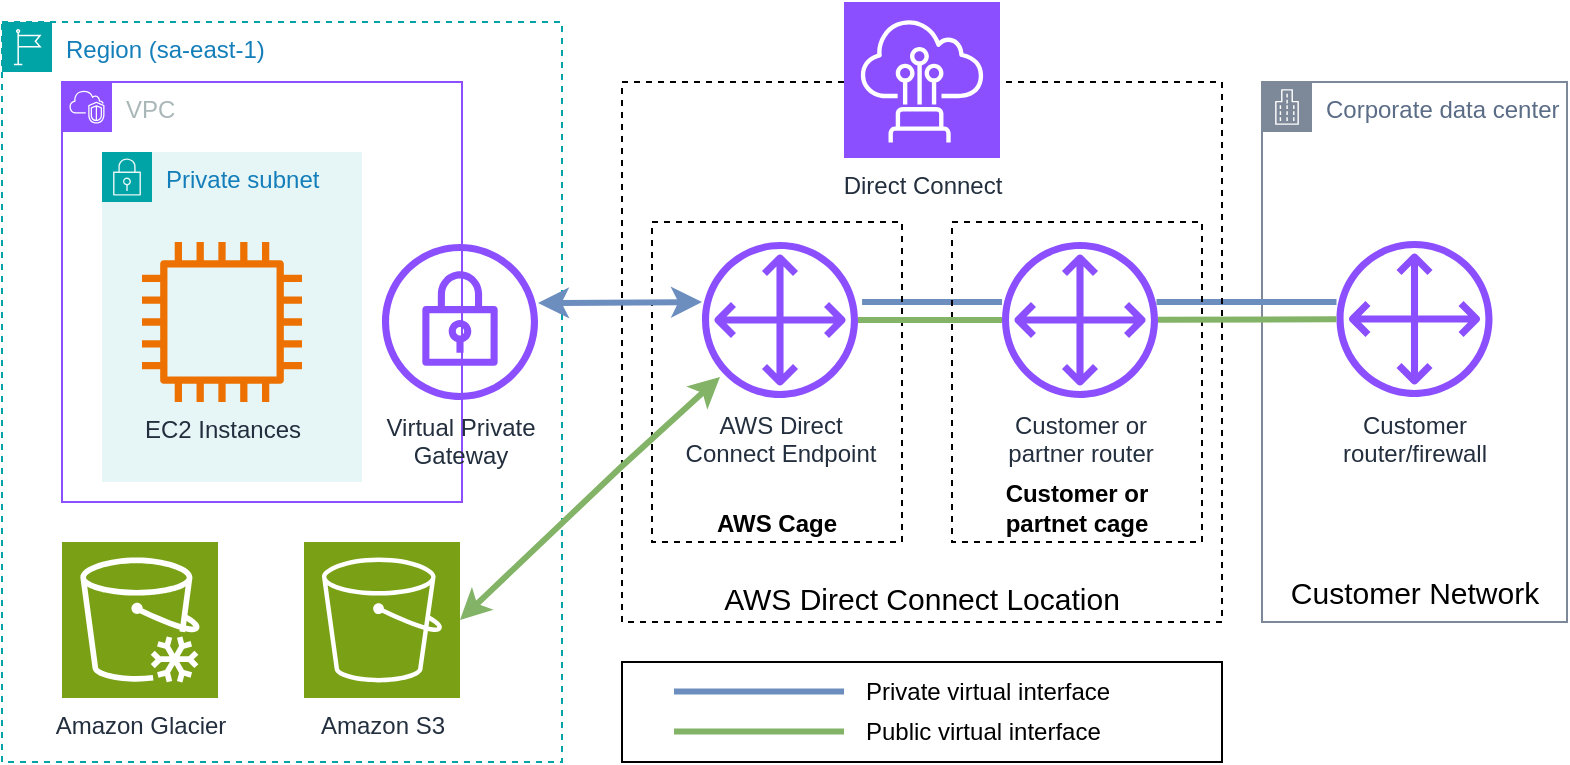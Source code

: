 <mxfile version="26.0.4">
  <diagram name="Page-1" id="XhNmkRfVN61GfBsGaXkP">
    <mxGraphModel dx="1006" dy="998" grid="1" gridSize="10" guides="1" tooltips="1" connect="1" arrows="1" fold="1" page="1" pageScale="1" pageWidth="850" pageHeight="1100" math="0" shadow="0">
      <root>
        <mxCell id="0" />
        <mxCell id="1" parent="0" />
        <mxCell id="9utkYaS9pg7W4f2NSXvA-34" value="Corporate data center" style="points=[[0,0],[0.25,0],[0.5,0],[0.75,0],[1,0],[1,0.25],[1,0.5],[1,0.75],[1,1],[0.75,1],[0.5,1],[0.25,1],[0,1],[0,0.75],[0,0.5],[0,0.25]];outlineConnect=0;gradientColor=none;html=1;whiteSpace=wrap;fontSize=12;fontStyle=0;container=1;pointerEvents=0;collapsible=0;recursiveResize=0;shape=mxgraph.aws4.group;grIcon=mxgraph.aws4.group_corporate_data_center;strokeColor=#7D8998;fillColor=none;verticalAlign=top;align=left;spacingLeft=30;fontColor=#5A6C86;dashed=0;" vertex="1" parent="1">
          <mxGeometry x="664" y="330" width="152.5" height="270" as="geometry" />
        </mxCell>
        <mxCell id="9utkYaS9pg7W4f2NSXvA-35" value="Customer&lt;div&gt;router/firewall&lt;/div&gt;" style="sketch=0;outlineConnect=0;fontColor=#232F3E;gradientColor=none;fillColor=#8C4FFF;strokeColor=none;dashed=0;verticalLabelPosition=bottom;verticalAlign=top;align=center;html=1;fontSize=12;fontStyle=0;aspect=fixed;pointerEvents=1;shape=mxgraph.aws4.customer_gateway;" vertex="1" parent="9utkYaS9pg7W4f2NSXvA-34">
          <mxGeometry x="37.25" y="79.5" width="78" height="78" as="geometry" />
        </mxCell>
        <mxCell id="9utkYaS9pg7W4f2NSXvA-36" value="Customer Network" style="text;html=1;align=center;verticalAlign=middle;resizable=0;points=[];autosize=1;strokeColor=none;fillColor=none;fontSize=15;" vertex="1" parent="9utkYaS9pg7W4f2NSXvA-34">
          <mxGeometry x="1.25" y="240" width="150" height="30" as="geometry" />
        </mxCell>
        <mxCell id="9utkYaS9pg7W4f2NSXvA-38" value="" style="endArrow=none;html=1;rounded=0;strokeWidth=3;fillColor=#dae8fc;strokeColor=#6c8ebf;exitX=1.026;exitY=0.385;exitDx=0;exitDy=0;exitPerimeter=0;" edge="1" parent="9utkYaS9pg7W4f2NSXvA-34">
          <mxGeometry width="50" height="50" relative="1" as="geometry">
            <mxPoint x="-52.75" y="110" as="sourcePoint" />
            <mxPoint x="37.25" y="110" as="targetPoint" />
          </mxGeometry>
        </mxCell>
        <mxCell id="9utkYaS9pg7W4f2NSXvA-1" value="VPC" style="points=[[0,0],[0.25,0],[0.5,0],[0.75,0],[1,0],[1,0.25],[1,0.5],[1,0.75],[1,1],[0.75,1],[0.5,1],[0.25,1],[0,1],[0,0.75],[0,0.5],[0,0.25]];outlineConnect=0;gradientColor=none;html=1;whiteSpace=wrap;fontSize=12;fontStyle=0;container=1;pointerEvents=0;collapsible=0;recursiveResize=0;shape=mxgraph.aws4.group;grIcon=mxgraph.aws4.group_vpc2;strokeColor=#8C4FFF;fillColor=none;verticalAlign=top;align=left;spacingLeft=30;fontColor=#AAB7B8;dashed=0;" vertex="1" parent="1">
          <mxGeometry x="64" y="330" width="200" height="210" as="geometry" />
        </mxCell>
        <mxCell id="9utkYaS9pg7W4f2NSXvA-7" value="Private subnet" style="points=[[0,0],[0.25,0],[0.5,0],[0.75,0],[1,0],[1,0.25],[1,0.5],[1,0.75],[1,1],[0.75,1],[0.5,1],[0.25,1],[0,1],[0,0.75],[0,0.5],[0,0.25]];outlineConnect=0;gradientColor=none;html=1;whiteSpace=wrap;fontSize=12;fontStyle=0;container=1;pointerEvents=0;collapsible=0;recursiveResize=0;shape=mxgraph.aws4.group;grIcon=mxgraph.aws4.group_security_group;grStroke=0;strokeColor=#00A4A6;fillColor=#E6F6F7;verticalAlign=top;align=left;spacingLeft=30;fontColor=#147EBA;dashed=0;" vertex="1" parent="9utkYaS9pg7W4f2NSXvA-1">
          <mxGeometry x="20" y="35" width="130" height="165" as="geometry" />
        </mxCell>
        <mxCell id="9utkYaS9pg7W4f2NSXvA-13" value="Region (sa-east-1)" style="points=[[0,0],[0.25,0],[0.5,0],[0.75,0],[1,0],[1,0.25],[1,0.5],[1,0.75],[1,1],[0.75,1],[0.5,1],[0.25,1],[0,1],[0,0.75],[0,0.5],[0,0.25]];outlineConnect=0;gradientColor=none;html=1;whiteSpace=wrap;fontSize=12;fontStyle=0;container=1;pointerEvents=0;collapsible=0;recursiveResize=0;shape=mxgraph.aws4.group;grIcon=mxgraph.aws4.group_region;strokeColor=#00A4A6;fillColor=none;verticalAlign=top;align=left;spacingLeft=30;fontColor=#147EBA;dashed=1;" vertex="1" parent="1">
          <mxGeometry x="34" y="300" width="280" height="370" as="geometry" />
        </mxCell>
        <mxCell id="9utkYaS9pg7W4f2NSXvA-14" value="Virtual Private&lt;div&gt;Gateway&lt;/div&gt;" style="sketch=0;outlineConnect=0;fontColor=#232F3E;gradientColor=none;fillColor=#8C4FFF;strokeColor=none;dashed=0;verticalLabelPosition=bottom;verticalAlign=top;align=center;html=1;fontSize=12;fontStyle=0;aspect=fixed;pointerEvents=1;shape=mxgraph.aws4.vpn_gateway;" vertex="1" parent="9utkYaS9pg7W4f2NSXvA-13">
          <mxGeometry x="190" y="111" width="78" height="78" as="geometry" />
        </mxCell>
        <mxCell id="9utkYaS9pg7W4f2NSXvA-15" value="Amazon Glacier" style="sketch=0;points=[[0,0,0],[0.25,0,0],[0.5,0,0],[0.75,0,0],[1,0,0],[0,1,0],[0.25,1,0],[0.5,1,0],[0.75,1,0],[1,1,0],[0,0.25,0],[0,0.5,0],[0,0.75,0],[1,0.25,0],[1,0.5,0],[1,0.75,0]];outlineConnect=0;fontColor=#232F3E;fillColor=#7AA116;strokeColor=#ffffff;dashed=0;verticalLabelPosition=bottom;verticalAlign=top;align=center;html=1;fontSize=12;fontStyle=0;aspect=fixed;shape=mxgraph.aws4.resourceIcon;resIcon=mxgraph.aws4.glacier;" vertex="1" parent="9utkYaS9pg7W4f2NSXvA-13">
          <mxGeometry x="30" y="260" width="78" height="78" as="geometry" />
        </mxCell>
        <mxCell id="9utkYaS9pg7W4f2NSXvA-16" value="Amazon S3" style="sketch=0;points=[[0,0,0],[0.25,0,0],[0.5,0,0],[0.75,0,0],[1,0,0],[0,1,0],[0.25,1,0],[0.5,1,0],[0.75,1,0],[1,1,0],[0,0.25,0],[0,0.5,0],[0,0.75,0],[1,0.25,0],[1,0.5,0],[1,0.75,0]];outlineConnect=0;fontColor=#232F3E;fillColor=#7AA116;strokeColor=#ffffff;dashed=0;verticalLabelPosition=bottom;verticalAlign=top;align=center;html=1;fontSize=12;fontStyle=0;aspect=fixed;shape=mxgraph.aws4.resourceIcon;resIcon=mxgraph.aws4.s3;" vertex="1" parent="9utkYaS9pg7W4f2NSXvA-13">
          <mxGeometry x="151" y="260" width="78" height="78" as="geometry" />
        </mxCell>
        <mxCell id="9utkYaS9pg7W4f2NSXvA-9" value="EC2 Instances" style="sketch=0;outlineConnect=0;fontColor=#232F3E;gradientColor=none;fillColor=#ED7100;strokeColor=none;dashed=0;verticalLabelPosition=bottom;verticalAlign=top;align=center;html=1;fontSize=12;fontStyle=0;aspect=fixed;pointerEvents=1;shape=mxgraph.aws4.instance2;direction=south;" vertex="1" parent="9utkYaS9pg7W4f2NSXvA-13">
          <mxGeometry x="70" y="110" width="80" height="80" as="geometry" />
        </mxCell>
        <mxCell id="9utkYaS9pg7W4f2NSXvA-17" value="AWS Direct Connect Location" style="rounded=0;whiteSpace=wrap;html=1;dashed=1;fillColor=none;verticalAlign=bottom;fontSize=15;" vertex="1" parent="1">
          <mxGeometry x="344" y="330" width="300" height="270" as="geometry" />
        </mxCell>
        <mxCell id="9utkYaS9pg7W4f2NSXvA-18" value="" style="rounded=0;whiteSpace=wrap;html=1;" vertex="1" parent="1">
          <mxGeometry x="344" y="620" width="300" height="50" as="geometry" />
        </mxCell>
        <mxCell id="9utkYaS9pg7W4f2NSXvA-19" value="Private virtual interface" style="text;html=1;align=left;verticalAlign=middle;resizable=0;points=[];autosize=1;strokeColor=none;fillColor=none;" vertex="1" parent="1">
          <mxGeometry x="464" y="620" width="150" height="30" as="geometry" />
        </mxCell>
        <mxCell id="9utkYaS9pg7W4f2NSXvA-20" value="Public virtual interface" style="text;html=1;align=left;verticalAlign=middle;resizable=0;points=[];autosize=1;strokeColor=none;fillColor=none;" vertex="1" parent="1">
          <mxGeometry x="464" y="640" width="140" height="30" as="geometry" />
        </mxCell>
        <mxCell id="9utkYaS9pg7W4f2NSXvA-21" value="" style="endArrow=none;html=1;rounded=0;strokeWidth=3;fillColor=#dae8fc;strokeColor=#6c8ebf;entryX=0;entryY=0.385;entryDx=0;entryDy=0;entryPerimeter=0;exitX=1.026;exitY=0.385;exitDx=0;exitDy=0;exitPerimeter=0;" edge="1" parent="1" source="9utkYaS9pg7W4f2NSXvA-24" target="9utkYaS9pg7W4f2NSXvA-26">
          <mxGeometry width="50" height="50" relative="1" as="geometry">
            <mxPoint x="455" y="440" as="sourcePoint" />
            <mxPoint x="540" y="440" as="targetPoint" />
          </mxGeometry>
        </mxCell>
        <mxCell id="9utkYaS9pg7W4f2NSXvA-22" value="" style="endArrow=none;html=1;rounded=0;strokeWidth=3;fillColor=#d5e8d4;strokeColor=#82b366;" edge="1" parent="1">
          <mxGeometry width="50" height="50" relative="1" as="geometry">
            <mxPoint x="370" y="654.76" as="sourcePoint" />
            <mxPoint x="455" y="654.76" as="targetPoint" />
          </mxGeometry>
        </mxCell>
        <mxCell id="9utkYaS9pg7W4f2NSXvA-23" value="AWS Cage" style="rounded=0;whiteSpace=wrap;html=1;dashed=1;fillColor=none;verticalAlign=bottom;fontStyle=1" vertex="1" parent="1">
          <mxGeometry x="359" y="400" width="125" height="160" as="geometry" />
        </mxCell>
        <mxCell id="9utkYaS9pg7W4f2NSXvA-24" value="AWS Direct&lt;div&gt;Connect Endpoint&lt;/div&gt;" style="sketch=0;outlineConnect=0;fontColor=#232F3E;gradientColor=none;fillColor=#8C4FFF;strokeColor=none;dashed=0;verticalLabelPosition=bottom;verticalAlign=top;align=center;html=1;fontSize=12;fontStyle=0;aspect=fixed;pointerEvents=1;shape=mxgraph.aws4.customer_gateway;" vertex="1" parent="1">
          <mxGeometry x="384" y="410" width="78" height="78" as="geometry" />
        </mxCell>
        <mxCell id="9utkYaS9pg7W4f2NSXvA-25" value="Customer or&lt;div&gt;partnet cage&lt;/div&gt;" style="rounded=0;whiteSpace=wrap;html=1;dashed=1;fillColor=none;verticalAlign=bottom;fontStyle=1" vertex="1" parent="1">
          <mxGeometry x="509" y="400" width="125" height="160" as="geometry" />
        </mxCell>
        <mxCell id="9utkYaS9pg7W4f2NSXvA-26" value="Customer or&lt;div&gt;partner router&lt;/div&gt;" style="sketch=0;outlineConnect=0;fontColor=#232F3E;gradientColor=none;fillColor=#8C4FFF;strokeColor=none;dashed=0;verticalLabelPosition=bottom;verticalAlign=top;align=center;html=1;fontSize=12;fontStyle=0;aspect=fixed;pointerEvents=1;shape=mxgraph.aws4.customer_gateway;" vertex="1" parent="1">
          <mxGeometry x="534" y="410" width="78" height="78" as="geometry" />
        </mxCell>
        <mxCell id="9utkYaS9pg7W4f2NSXvA-27" value="Direct Connect" style="sketch=0;points=[[0,0,0],[0.25,0,0],[0.5,0,0],[0.75,0,0],[1,0,0],[0,1,0],[0.25,1,0],[0.5,1,0],[0.75,1,0],[1,1,0],[0,0.25,0],[0,0.5,0],[0,0.75,0],[1,0.25,0],[1,0.5,0],[1,0.75,0]];outlineConnect=0;fontColor=#232F3E;fillColor=#8C4FFF;strokeColor=#ffffff;dashed=0;verticalLabelPosition=bottom;verticalAlign=top;align=center;html=1;fontSize=12;fontStyle=0;aspect=fixed;shape=mxgraph.aws4.resourceIcon;resIcon=mxgraph.aws4.direct_connect;" vertex="1" parent="1">
          <mxGeometry x="455" y="290" width="78" height="78" as="geometry" />
        </mxCell>
        <mxCell id="9utkYaS9pg7W4f2NSXvA-28" value="" style="endArrow=none;html=1;rounded=0;strokeWidth=3;fillColor=#d5e8d4;strokeColor=#82b366;" edge="1" parent="1" source="9utkYaS9pg7W4f2NSXvA-24" target="9utkYaS9pg7W4f2NSXvA-26">
          <mxGeometry width="50" height="50" relative="1" as="geometry">
            <mxPoint x="464" y="464.5" as="sourcePoint" />
            <mxPoint x="549" y="464.5" as="targetPoint" />
          </mxGeometry>
        </mxCell>
        <mxCell id="9utkYaS9pg7W4f2NSXvA-29" value="" style="endArrow=classic;html=1;rounded=0;strokeWidth=3;fillColor=#dae8fc;strokeColor=#6c8ebf;startArrow=classic;startFill=1;endFill=1;" edge="1" parent="1">
          <mxGeometry width="50" height="50" relative="1" as="geometry">
            <mxPoint x="302" y="440.516" as="sourcePoint" />
            <mxPoint x="384" y="440.004" as="targetPoint" />
          </mxGeometry>
        </mxCell>
        <mxCell id="9utkYaS9pg7W4f2NSXvA-30" value="" style="endArrow=classic;html=1;rounded=0;strokeWidth=3;fillColor=#d5e8d4;strokeColor=#82b366;exitX=1;exitY=0.5;exitDx=0;exitDy=0;exitPerimeter=0;startArrow=classic;startFill=1;endFill=1;" edge="1" parent="1" source="9utkYaS9pg7W4f2NSXvA-16">
          <mxGeometry width="50" height="50" relative="1" as="geometry">
            <mxPoint x="272" y="592" as="sourcePoint" />
            <mxPoint x="393" y="477.494" as="targetPoint" />
            <Array as="points">
              <mxPoint x="343" y="523" />
            </Array>
          </mxGeometry>
        </mxCell>
        <mxCell id="9utkYaS9pg7W4f2NSXvA-31" value="" style="endArrow=none;html=1;rounded=0;strokeWidth=3;fillColor=#dae8fc;strokeColor=#6c8ebf;" edge="1" parent="1">
          <mxGeometry width="50" height="50" relative="1" as="geometry">
            <mxPoint x="370" y="634.76" as="sourcePoint" />
            <mxPoint x="455" y="634.76" as="targetPoint" />
          </mxGeometry>
        </mxCell>
        <mxCell id="9utkYaS9pg7W4f2NSXvA-37" value="" style="endArrow=none;html=1;rounded=0;strokeWidth=3;fillColor=#d5e8d4;strokeColor=#82b366;" edge="1" parent="1" source="9utkYaS9pg7W4f2NSXvA-26" target="9utkYaS9pg7W4f2NSXvA-35">
          <mxGeometry width="50" height="50" relative="1" as="geometry">
            <mxPoint x="614" y="448.58" as="sourcePoint" />
            <mxPoint x="686" y="448.58" as="targetPoint" />
          </mxGeometry>
        </mxCell>
      </root>
    </mxGraphModel>
  </diagram>
</mxfile>
